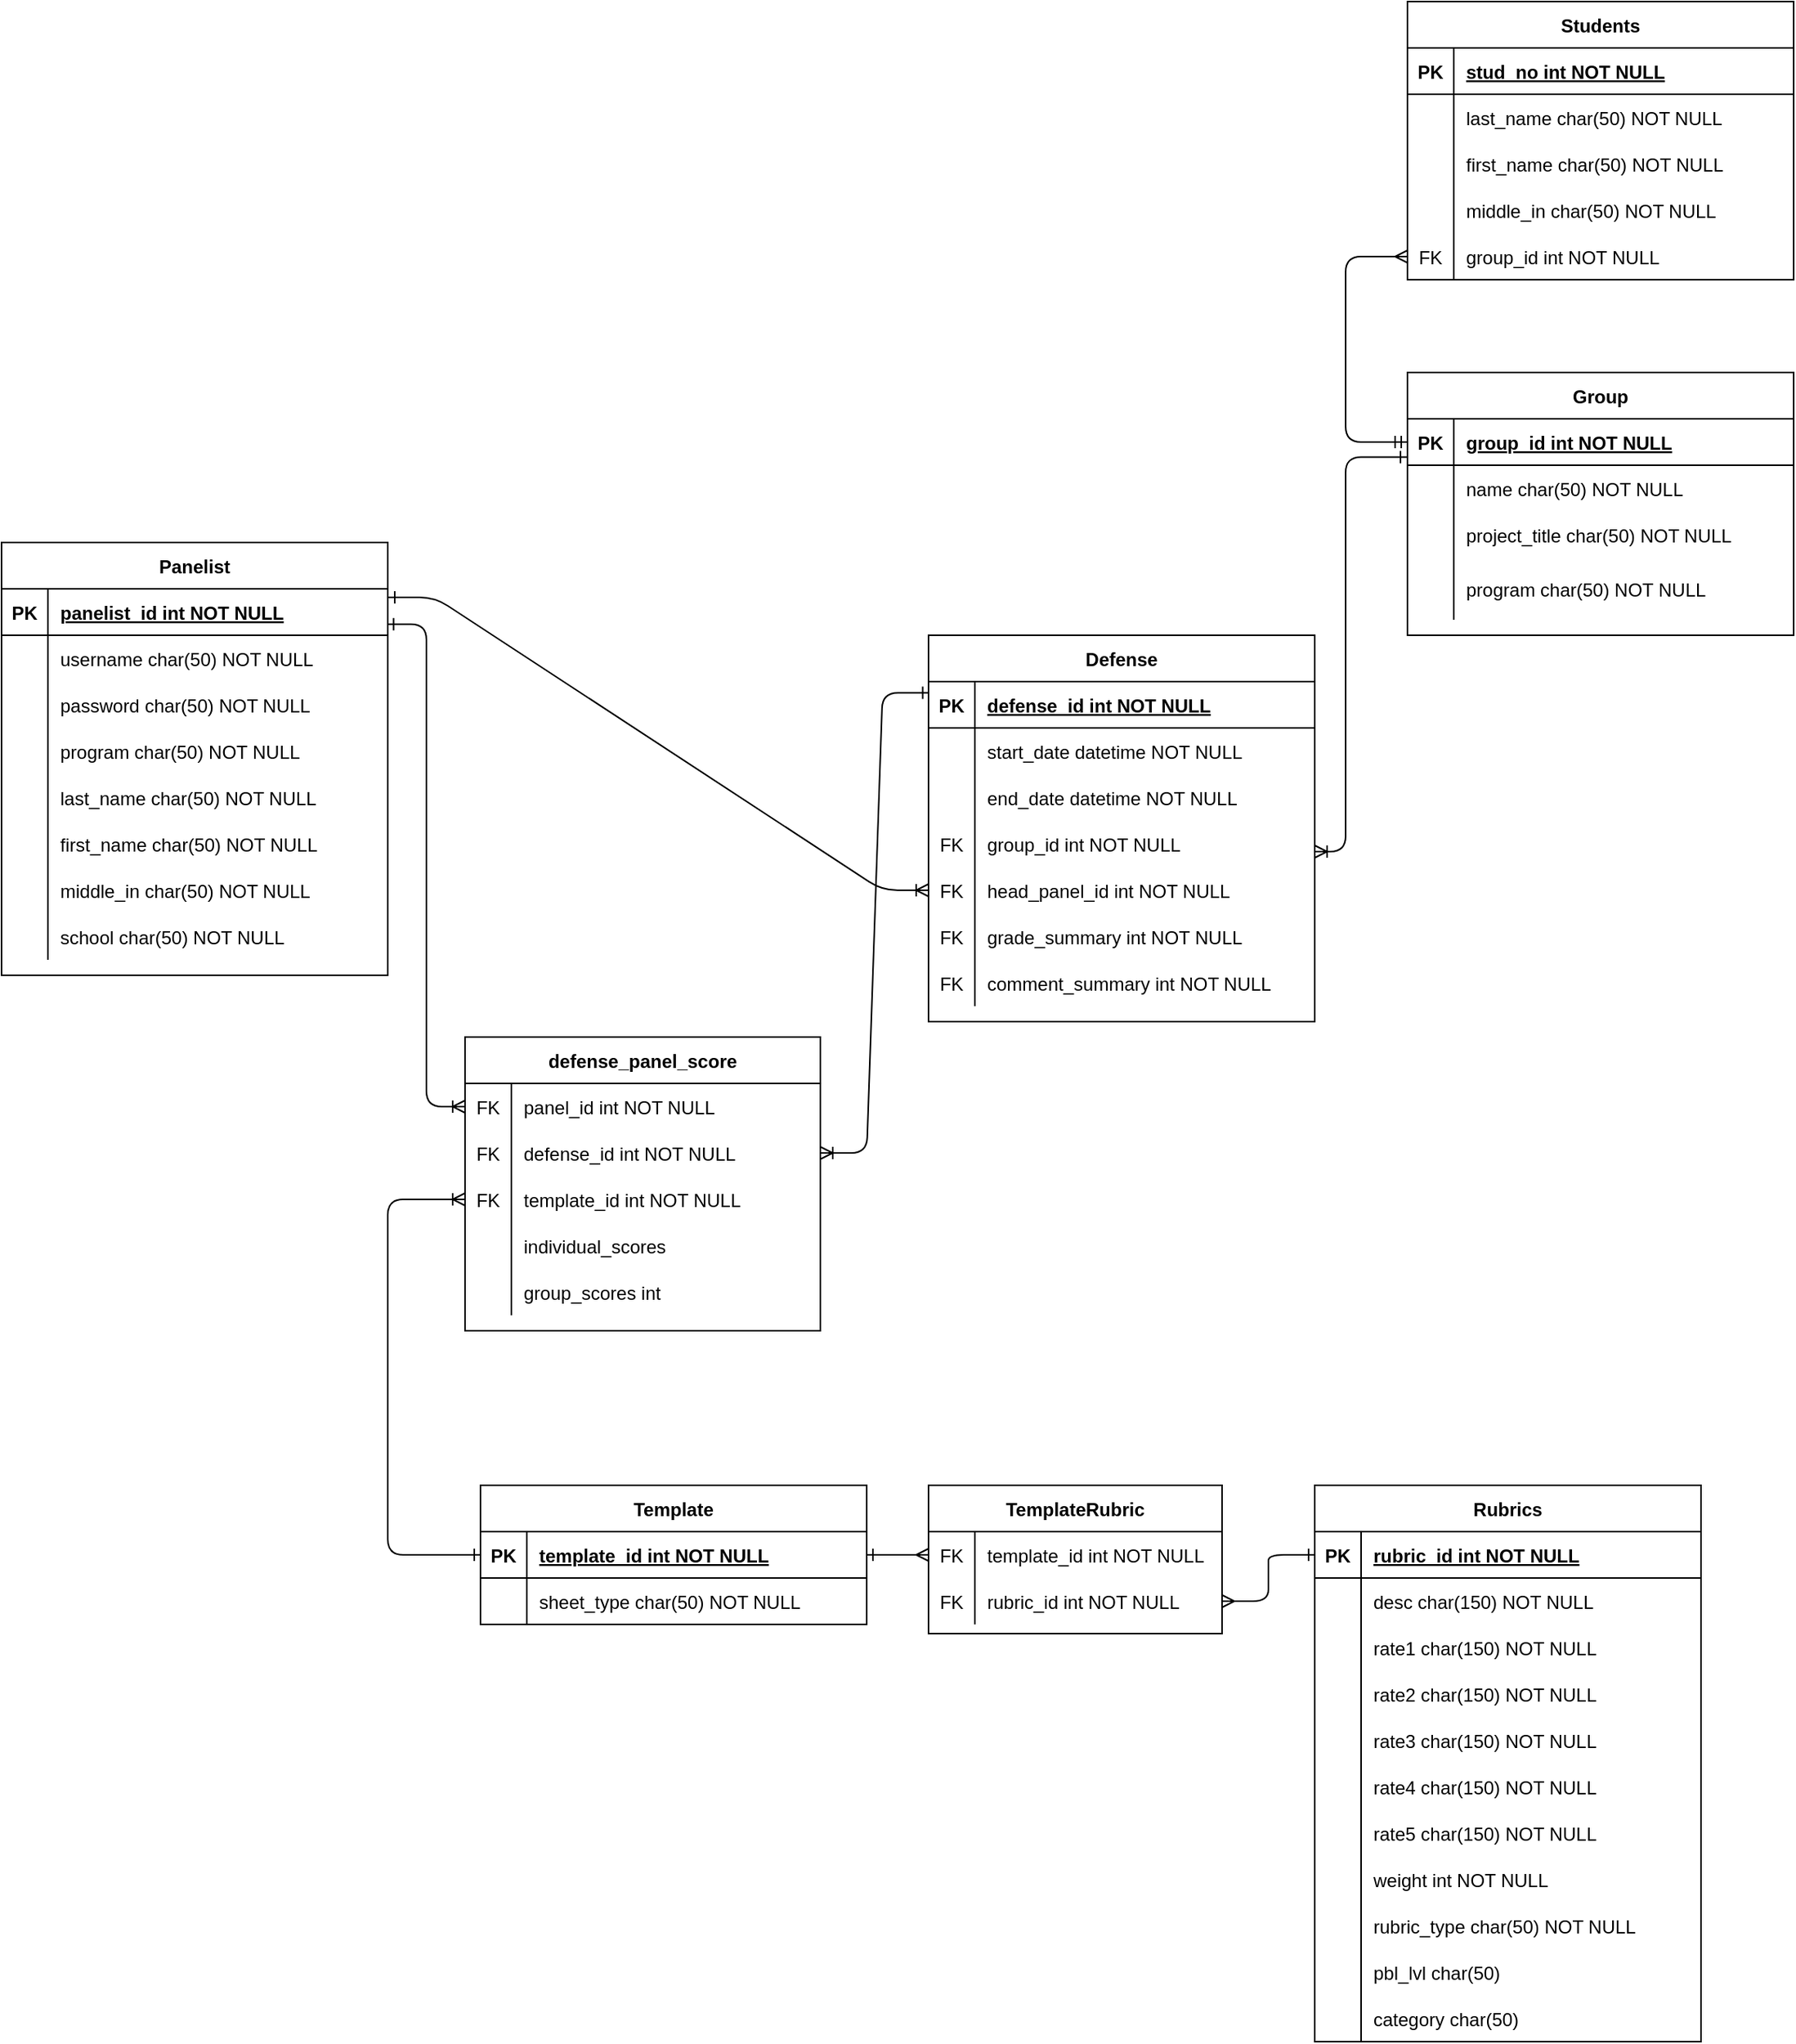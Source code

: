 <mxfile version="14.4.3" type="device"><diagram id="R2lEEEUBdFMjLlhIrx00" name="Page-1"><mxGraphModel dx="1022" dy="1700" grid="1" gridSize="10" guides="1" tooltips="1" connect="1" arrows="1" fold="1" page="1" pageScale="1" pageWidth="850" pageHeight="1100" math="0" shadow="0" extFonts="Permanent Marker^https://fonts.googleapis.com/css?family=Permanent+Marker"><root><mxCell id="0"/><mxCell id="1" parent="0"/><mxCell id="C-vyLk0tnHw3VtMMgP7b-2" value="Students" style="shape=table;startSize=30;container=1;collapsible=1;childLayout=tableLayout;fixedRows=1;rowLines=0;fontStyle=1;align=center;resizeLast=1;" parent="1" vertex="1"><mxGeometry x="950" y="-230" width="250" height="180" as="geometry"/></mxCell><mxCell id="C-vyLk0tnHw3VtMMgP7b-3" value="" style="shape=partialRectangle;collapsible=0;dropTarget=0;pointerEvents=0;fillColor=none;points=[[0,0.5],[1,0.5]];portConstraint=eastwest;top=0;left=0;right=0;bottom=1;" parent="C-vyLk0tnHw3VtMMgP7b-2" vertex="1"><mxGeometry y="30" width="250" height="30" as="geometry"/></mxCell><mxCell id="C-vyLk0tnHw3VtMMgP7b-4" value="PK" style="shape=partialRectangle;overflow=hidden;connectable=0;fillColor=none;top=0;left=0;bottom=0;right=0;fontStyle=1;" parent="C-vyLk0tnHw3VtMMgP7b-3" vertex="1"><mxGeometry width="30" height="30" as="geometry"/></mxCell><mxCell id="C-vyLk0tnHw3VtMMgP7b-5" value="stud_no int NOT NULL " style="shape=partialRectangle;overflow=hidden;connectable=0;fillColor=none;top=0;left=0;bottom=0;right=0;align=left;spacingLeft=6;fontStyle=5;" parent="C-vyLk0tnHw3VtMMgP7b-3" vertex="1"><mxGeometry x="30" width="220" height="30" as="geometry"/></mxCell><mxCell id="l0rVubB-uZuAta1ENO5q-14" value="" style="shape=partialRectangle;collapsible=0;dropTarget=0;pointerEvents=0;fillColor=none;points=[[0,0.5],[1,0.5]];portConstraint=eastwest;top=0;left=0;right=0;bottom=0;" parent="C-vyLk0tnHw3VtMMgP7b-2" vertex="1"><mxGeometry y="60" width="250" height="30" as="geometry"/></mxCell><mxCell id="l0rVubB-uZuAta1ENO5q-15" value="" style="shape=partialRectangle;overflow=hidden;connectable=0;fillColor=none;top=0;left=0;bottom=0;right=0;" parent="l0rVubB-uZuAta1ENO5q-14" vertex="1"><mxGeometry width="30" height="30" as="geometry"/></mxCell><mxCell id="l0rVubB-uZuAta1ENO5q-16" value="last_name char(50) NOT NULL" style="shape=partialRectangle;overflow=hidden;connectable=0;fillColor=none;top=0;left=0;bottom=0;right=0;align=left;spacingLeft=6;" parent="l0rVubB-uZuAta1ENO5q-14" vertex="1"><mxGeometry x="30" width="220" height="30" as="geometry"/></mxCell><mxCell id="l0rVubB-uZuAta1ENO5q-41" value="" style="shape=partialRectangle;collapsible=0;dropTarget=0;pointerEvents=0;fillColor=none;points=[[0,0.5],[1,0.5]];portConstraint=eastwest;top=0;left=0;right=0;bottom=0;" parent="C-vyLk0tnHw3VtMMgP7b-2" vertex="1"><mxGeometry y="90" width="250" height="30" as="geometry"/></mxCell><mxCell id="l0rVubB-uZuAta1ENO5q-42" value="" style="shape=partialRectangle;overflow=hidden;connectable=0;fillColor=none;top=0;left=0;bottom=0;right=0;" parent="l0rVubB-uZuAta1ENO5q-41" vertex="1"><mxGeometry width="30" height="30" as="geometry"/></mxCell><mxCell id="l0rVubB-uZuAta1ENO5q-43" value="first_name char(50) NOT NULL" style="shape=partialRectangle;overflow=hidden;connectable=0;fillColor=none;top=0;left=0;bottom=0;right=0;align=left;spacingLeft=6;" parent="l0rVubB-uZuAta1ENO5q-41" vertex="1"><mxGeometry x="30" width="220" height="30" as="geometry"/></mxCell><mxCell id="l0rVubB-uZuAta1ENO5q-44" value="" style="shape=partialRectangle;collapsible=0;dropTarget=0;pointerEvents=0;fillColor=none;points=[[0,0.5],[1,0.5]];portConstraint=eastwest;top=0;left=0;right=0;bottom=0;" parent="C-vyLk0tnHw3VtMMgP7b-2" vertex="1"><mxGeometry y="120" width="250" height="30" as="geometry"/></mxCell><mxCell id="l0rVubB-uZuAta1ENO5q-45" value="" style="shape=partialRectangle;overflow=hidden;connectable=0;fillColor=none;top=0;left=0;bottom=0;right=0;" parent="l0rVubB-uZuAta1ENO5q-44" vertex="1"><mxGeometry width="30" height="30" as="geometry"/></mxCell><mxCell id="l0rVubB-uZuAta1ENO5q-46" value="middle_in char(50) NOT NULL" style="shape=partialRectangle;overflow=hidden;connectable=0;fillColor=none;top=0;left=0;bottom=0;right=0;align=left;spacingLeft=6;" parent="l0rVubB-uZuAta1ENO5q-44" vertex="1"><mxGeometry x="30" width="220" height="30" as="geometry"/></mxCell><mxCell id="C-vyLk0tnHw3VtMMgP7b-6" value="" style="shape=partialRectangle;collapsible=0;dropTarget=0;pointerEvents=0;fillColor=none;points=[[0,0.5],[1,0.5]];portConstraint=eastwest;top=0;left=0;right=0;bottom=0;" parent="C-vyLk0tnHw3VtMMgP7b-2" vertex="1"><mxGeometry y="150" width="250" height="30" as="geometry"/></mxCell><mxCell id="C-vyLk0tnHw3VtMMgP7b-7" value="FK" style="shape=partialRectangle;overflow=hidden;connectable=0;fillColor=none;top=0;left=0;bottom=0;right=0;" parent="C-vyLk0tnHw3VtMMgP7b-6" vertex="1"><mxGeometry width="30" height="30" as="geometry"/></mxCell><mxCell id="C-vyLk0tnHw3VtMMgP7b-8" value="group_id int NOT NULL" style="shape=partialRectangle;overflow=hidden;connectable=0;fillColor=none;top=0;left=0;bottom=0;right=0;align=left;spacingLeft=6;" parent="C-vyLk0tnHw3VtMMgP7b-6" vertex="1"><mxGeometry x="30" width="220" height="30" as="geometry"/></mxCell><mxCell id="C-vyLk0tnHw3VtMMgP7b-23" value="Group" style="shape=table;startSize=30;container=1;collapsible=1;childLayout=tableLayout;fixedRows=1;rowLines=0;fontStyle=1;align=center;resizeLast=1;" parent="1" vertex="1"><mxGeometry x="950" y="10" width="250" height="170" as="geometry"/></mxCell><mxCell id="C-vyLk0tnHw3VtMMgP7b-24" value="" style="shape=partialRectangle;collapsible=0;dropTarget=0;pointerEvents=0;fillColor=none;points=[[0,0.5],[1,0.5]];portConstraint=eastwest;top=0;left=0;right=0;bottom=1;" parent="C-vyLk0tnHw3VtMMgP7b-23" vertex="1"><mxGeometry y="30" width="250" height="30" as="geometry"/></mxCell><mxCell id="C-vyLk0tnHw3VtMMgP7b-25" value="PK" style="shape=partialRectangle;overflow=hidden;connectable=0;fillColor=none;top=0;left=0;bottom=0;right=0;fontStyle=1;" parent="C-vyLk0tnHw3VtMMgP7b-24" vertex="1"><mxGeometry width="30" height="30" as="geometry"/></mxCell><mxCell id="C-vyLk0tnHw3VtMMgP7b-26" value="group_id int NOT NULL " style="shape=partialRectangle;overflow=hidden;connectable=0;fillColor=none;top=0;left=0;bottom=0;right=0;align=left;spacingLeft=6;fontStyle=5;" parent="C-vyLk0tnHw3VtMMgP7b-24" vertex="1"><mxGeometry x="30" width="220" height="30" as="geometry"/></mxCell><mxCell id="C-vyLk0tnHw3VtMMgP7b-27" value="" style="shape=partialRectangle;collapsible=0;dropTarget=0;pointerEvents=0;fillColor=none;points=[[0,0.5],[1,0.5]];portConstraint=eastwest;top=0;left=0;right=0;bottom=0;" parent="C-vyLk0tnHw3VtMMgP7b-23" vertex="1"><mxGeometry y="60" width="250" height="30" as="geometry"/></mxCell><mxCell id="C-vyLk0tnHw3VtMMgP7b-28" value="" style="shape=partialRectangle;overflow=hidden;connectable=0;fillColor=none;top=0;left=0;bottom=0;right=0;" parent="C-vyLk0tnHw3VtMMgP7b-27" vertex="1"><mxGeometry width="30" height="30" as="geometry"/></mxCell><mxCell id="C-vyLk0tnHw3VtMMgP7b-29" value="name char(50) NOT NULL" style="shape=partialRectangle;overflow=hidden;connectable=0;fillColor=none;top=0;left=0;bottom=0;right=0;align=left;spacingLeft=6;" parent="C-vyLk0tnHw3VtMMgP7b-27" vertex="1"><mxGeometry x="30" width="220" height="30" as="geometry"/></mxCell><mxCell id="l0rVubB-uZuAta1ENO5q-8" value="" style="shape=partialRectangle;collapsible=0;dropTarget=0;pointerEvents=0;fillColor=none;points=[[0,0.5],[1,0.5]];portConstraint=eastwest;top=0;left=0;right=0;bottom=0;" parent="C-vyLk0tnHw3VtMMgP7b-23" vertex="1"><mxGeometry y="90" width="250" height="30" as="geometry"/></mxCell><mxCell id="l0rVubB-uZuAta1ENO5q-9" value="" style="shape=partialRectangle;overflow=hidden;connectable=0;fillColor=none;top=0;left=0;bottom=0;right=0;" parent="l0rVubB-uZuAta1ENO5q-8" vertex="1"><mxGeometry width="30" height="30" as="geometry"/></mxCell><mxCell id="l0rVubB-uZuAta1ENO5q-10" value="project_title char(50) NOT NULL" style="shape=partialRectangle;overflow=hidden;connectable=0;fillColor=none;top=0;left=0;bottom=0;right=0;align=left;spacingLeft=6;" parent="l0rVubB-uZuAta1ENO5q-8" vertex="1"><mxGeometry x="30" width="220" height="30" as="geometry"/></mxCell><mxCell id="l0rVubB-uZuAta1ENO5q-11" value="" style="shape=partialRectangle;collapsible=0;dropTarget=0;pointerEvents=0;fillColor=none;points=[[0,0.5],[1,0.5]];portConstraint=eastwest;top=0;left=0;right=0;bottom=0;" parent="C-vyLk0tnHw3VtMMgP7b-23" vertex="1"><mxGeometry y="120" width="250" height="40" as="geometry"/></mxCell><mxCell id="l0rVubB-uZuAta1ENO5q-12" value="" style="shape=partialRectangle;overflow=hidden;connectable=0;fillColor=none;top=0;left=0;bottom=0;right=0;" parent="l0rVubB-uZuAta1ENO5q-11" vertex="1"><mxGeometry width="30" height="40" as="geometry"/></mxCell><mxCell id="l0rVubB-uZuAta1ENO5q-13" value="program char(50) NOT NULL" style="shape=partialRectangle;overflow=hidden;connectable=0;fillColor=none;top=0;left=0;bottom=0;right=0;align=left;spacingLeft=6;" parent="l0rVubB-uZuAta1ENO5q-11" vertex="1"><mxGeometry x="30" width="220" height="40" as="geometry"/></mxCell><mxCell id="l0rVubB-uZuAta1ENO5q-25" value="Panelist" style="shape=table;startSize=30;container=1;collapsible=1;childLayout=tableLayout;fixedRows=1;rowLines=0;fontStyle=1;align=center;resizeLast=1;" parent="1" vertex="1"><mxGeometry x="40" y="120" width="250" height="280" as="geometry"/></mxCell><mxCell id="l0rVubB-uZuAta1ENO5q-26" value="" style="shape=partialRectangle;collapsible=0;dropTarget=0;pointerEvents=0;fillColor=none;points=[[0,0.5],[1,0.5]];portConstraint=eastwest;top=0;left=0;right=0;bottom=1;" parent="l0rVubB-uZuAta1ENO5q-25" vertex="1"><mxGeometry y="30" width="250" height="30" as="geometry"/></mxCell><mxCell id="l0rVubB-uZuAta1ENO5q-27" value="PK" style="shape=partialRectangle;overflow=hidden;connectable=0;fillColor=none;top=0;left=0;bottom=0;right=0;fontStyle=1;" parent="l0rVubB-uZuAta1ENO5q-26" vertex="1"><mxGeometry width="30" height="30" as="geometry"/></mxCell><mxCell id="l0rVubB-uZuAta1ENO5q-28" value="panelist_id int NOT NULL " style="shape=partialRectangle;overflow=hidden;connectable=0;fillColor=none;top=0;left=0;bottom=0;right=0;align=left;spacingLeft=6;fontStyle=5;" parent="l0rVubB-uZuAta1ENO5q-26" vertex="1"><mxGeometry x="30" width="220" height="30" as="geometry"/></mxCell><mxCell id="l0rVubB-uZuAta1ENO5q-29" value="" style="shape=partialRectangle;collapsible=0;dropTarget=0;pointerEvents=0;fillColor=none;points=[[0,0.5],[1,0.5]];portConstraint=eastwest;top=0;left=0;right=0;bottom=0;" parent="l0rVubB-uZuAta1ENO5q-25" vertex="1"><mxGeometry y="60" width="250" height="30" as="geometry"/></mxCell><mxCell id="l0rVubB-uZuAta1ENO5q-30" value="" style="shape=partialRectangle;overflow=hidden;connectable=0;fillColor=none;top=0;left=0;bottom=0;right=0;" parent="l0rVubB-uZuAta1ENO5q-29" vertex="1"><mxGeometry width="30" height="30" as="geometry"/></mxCell><mxCell id="l0rVubB-uZuAta1ENO5q-31" value="username char(50) NOT NULL" style="shape=partialRectangle;overflow=hidden;connectable=0;fillColor=none;top=0;left=0;bottom=0;right=0;align=left;spacingLeft=6;" parent="l0rVubB-uZuAta1ENO5q-29" vertex="1"><mxGeometry x="30" width="220" height="30" as="geometry"/></mxCell><mxCell id="l0rVubB-uZuAta1ENO5q-32" value="" style="shape=partialRectangle;collapsible=0;dropTarget=0;pointerEvents=0;fillColor=none;points=[[0,0.5],[1,0.5]];portConstraint=eastwest;top=0;left=0;right=0;bottom=0;" parent="l0rVubB-uZuAta1ENO5q-25" vertex="1"><mxGeometry y="90" width="250" height="30" as="geometry"/></mxCell><mxCell id="l0rVubB-uZuAta1ENO5q-33" value="" style="shape=partialRectangle;overflow=hidden;connectable=0;fillColor=none;top=0;left=0;bottom=0;right=0;" parent="l0rVubB-uZuAta1ENO5q-32" vertex="1"><mxGeometry width="30" height="30" as="geometry"/></mxCell><mxCell id="l0rVubB-uZuAta1ENO5q-34" value="password char(50) NOT NULL" style="shape=partialRectangle;overflow=hidden;connectable=0;fillColor=none;top=0;left=0;bottom=0;right=0;align=left;spacingLeft=6;" parent="l0rVubB-uZuAta1ENO5q-32" vertex="1"><mxGeometry x="30" width="220" height="30" as="geometry"/></mxCell><mxCell id="l0rVubB-uZuAta1ENO5q-35" value="" style="shape=partialRectangle;collapsible=0;dropTarget=0;pointerEvents=0;fillColor=none;points=[[0,0.5],[1,0.5]];portConstraint=eastwest;top=0;left=0;right=0;bottom=0;" parent="l0rVubB-uZuAta1ENO5q-25" vertex="1"><mxGeometry y="120" width="250" height="30" as="geometry"/></mxCell><mxCell id="l0rVubB-uZuAta1ENO5q-36" value="" style="shape=partialRectangle;overflow=hidden;connectable=0;fillColor=none;top=0;left=0;bottom=0;right=0;" parent="l0rVubB-uZuAta1ENO5q-35" vertex="1"><mxGeometry width="30" height="30" as="geometry"/></mxCell><mxCell id="l0rVubB-uZuAta1ENO5q-37" value="program char(50) NOT NULL" style="shape=partialRectangle;overflow=hidden;connectable=0;fillColor=none;top=0;left=0;bottom=0;right=0;align=left;spacingLeft=6;" parent="l0rVubB-uZuAta1ENO5q-35" vertex="1"><mxGeometry x="30" width="220" height="30" as="geometry"/></mxCell><mxCell id="l0rVubB-uZuAta1ENO5q-38" value="" style="shape=partialRectangle;collapsible=0;dropTarget=0;pointerEvents=0;fillColor=none;points=[[0,0.5],[1,0.5]];portConstraint=eastwest;top=0;left=0;right=0;bottom=0;" parent="l0rVubB-uZuAta1ENO5q-25" vertex="1"><mxGeometry y="150" width="250" height="30" as="geometry"/></mxCell><mxCell id="l0rVubB-uZuAta1ENO5q-39" value="" style="shape=partialRectangle;overflow=hidden;connectable=0;fillColor=none;top=0;left=0;bottom=0;right=0;" parent="l0rVubB-uZuAta1ENO5q-38" vertex="1"><mxGeometry width="30" height="30" as="geometry"/></mxCell><mxCell id="l0rVubB-uZuAta1ENO5q-40" value="last_name char(50) NOT NULL" style="shape=partialRectangle;overflow=hidden;connectable=0;fillColor=none;top=0;left=0;bottom=0;right=0;align=left;spacingLeft=6;" parent="l0rVubB-uZuAta1ENO5q-38" vertex="1"><mxGeometry x="30" width="220" height="30" as="geometry"/></mxCell><mxCell id="l0rVubB-uZuAta1ENO5q-17" value="" style="shape=partialRectangle;collapsible=0;dropTarget=0;pointerEvents=0;fillColor=none;points=[[0,0.5],[1,0.5]];portConstraint=eastwest;top=0;left=0;right=0;bottom=0;" parent="l0rVubB-uZuAta1ENO5q-25" vertex="1"><mxGeometry y="180" width="250" height="30" as="geometry"/></mxCell><mxCell id="l0rVubB-uZuAta1ENO5q-18" value="" style="shape=partialRectangle;overflow=hidden;connectable=0;fillColor=none;top=0;left=0;bottom=0;right=0;" parent="l0rVubB-uZuAta1ENO5q-17" vertex="1"><mxGeometry width="30" height="30" as="geometry"/></mxCell><mxCell id="l0rVubB-uZuAta1ENO5q-19" value="first_name char(50) NOT NULL" style="shape=partialRectangle;overflow=hidden;connectable=0;fillColor=none;top=0;left=0;bottom=0;right=0;align=left;spacingLeft=6;" parent="l0rVubB-uZuAta1ENO5q-17" vertex="1"><mxGeometry x="30" width="220" height="30" as="geometry"/></mxCell><mxCell id="l0rVubB-uZuAta1ENO5q-20" value="" style="shape=partialRectangle;collapsible=0;dropTarget=0;pointerEvents=0;fillColor=none;points=[[0,0.5],[1,0.5]];portConstraint=eastwest;top=0;left=0;right=0;bottom=0;" parent="l0rVubB-uZuAta1ENO5q-25" vertex="1"><mxGeometry y="210" width="250" height="30" as="geometry"/></mxCell><mxCell id="l0rVubB-uZuAta1ENO5q-21" value="" style="shape=partialRectangle;overflow=hidden;connectable=0;fillColor=none;top=0;left=0;bottom=0;right=0;" parent="l0rVubB-uZuAta1ENO5q-20" vertex="1"><mxGeometry width="30" height="30" as="geometry"/></mxCell><mxCell id="l0rVubB-uZuAta1ENO5q-22" value="middle_in char(50) NOT NULL" style="shape=partialRectangle;overflow=hidden;connectable=0;fillColor=none;top=0;left=0;bottom=0;right=0;align=left;spacingLeft=6;" parent="l0rVubB-uZuAta1ENO5q-20" vertex="1"><mxGeometry x="30" width="220" height="30" as="geometry"/></mxCell><mxCell id="l0rVubB-uZuAta1ENO5q-69" value="" style="shape=partialRectangle;collapsible=0;dropTarget=0;pointerEvents=0;fillColor=none;points=[[0,0.5],[1,0.5]];portConstraint=eastwest;top=0;left=0;right=0;bottom=0;" parent="l0rVubB-uZuAta1ENO5q-25" vertex="1"><mxGeometry y="240" width="250" height="30" as="geometry"/></mxCell><mxCell id="l0rVubB-uZuAta1ENO5q-70" value="" style="shape=partialRectangle;overflow=hidden;connectable=0;fillColor=none;top=0;left=0;bottom=0;right=0;" parent="l0rVubB-uZuAta1ENO5q-69" vertex="1"><mxGeometry width="30" height="30" as="geometry"/></mxCell><mxCell id="l0rVubB-uZuAta1ENO5q-71" value="school char(50) NOT NULL" style="shape=partialRectangle;overflow=hidden;connectable=0;fillColor=none;top=0;left=0;bottom=0;right=0;align=left;spacingLeft=6;" parent="l0rVubB-uZuAta1ENO5q-69" vertex="1"><mxGeometry x="30" width="220" height="30" as="geometry"/></mxCell><mxCell id="l0rVubB-uZuAta1ENO5q-72" value="Defense" style="shape=table;startSize=30;container=1;collapsible=1;childLayout=tableLayout;fixedRows=1;rowLines=0;fontStyle=1;align=center;resizeLast=1;" parent="1" vertex="1"><mxGeometry x="640" y="180" width="250" height="250" as="geometry"/></mxCell><mxCell id="l0rVubB-uZuAta1ENO5q-73" value="" style="shape=partialRectangle;collapsible=0;dropTarget=0;pointerEvents=0;fillColor=none;points=[[0,0.5],[1,0.5]];portConstraint=eastwest;top=0;left=0;right=0;bottom=1;" parent="l0rVubB-uZuAta1ENO5q-72" vertex="1"><mxGeometry y="30" width="250" height="30" as="geometry"/></mxCell><mxCell id="l0rVubB-uZuAta1ENO5q-74" value="PK" style="shape=partialRectangle;overflow=hidden;connectable=0;fillColor=none;top=0;left=0;bottom=0;right=0;fontStyle=1;" parent="l0rVubB-uZuAta1ENO5q-73" vertex="1"><mxGeometry width="30" height="30" as="geometry"/></mxCell><mxCell id="l0rVubB-uZuAta1ENO5q-75" value="defense_id int NOT NULL " style="shape=partialRectangle;overflow=hidden;connectable=0;fillColor=none;top=0;left=0;bottom=0;right=0;align=left;spacingLeft=6;fontStyle=5;" parent="l0rVubB-uZuAta1ENO5q-73" vertex="1"><mxGeometry x="30" width="220" height="30" as="geometry"/></mxCell><mxCell id="l0rVubB-uZuAta1ENO5q-76" value="" style="shape=partialRectangle;collapsible=0;dropTarget=0;pointerEvents=0;fillColor=none;points=[[0,0.5],[1,0.5]];portConstraint=eastwest;top=0;left=0;right=0;bottom=0;" parent="l0rVubB-uZuAta1ENO5q-72" vertex="1"><mxGeometry y="60" width="250" height="30" as="geometry"/></mxCell><mxCell id="l0rVubB-uZuAta1ENO5q-77" value="" style="shape=partialRectangle;overflow=hidden;connectable=0;fillColor=none;top=0;left=0;bottom=0;right=0;" parent="l0rVubB-uZuAta1ENO5q-76" vertex="1"><mxGeometry width="30" height="30" as="geometry"/></mxCell><mxCell id="l0rVubB-uZuAta1ENO5q-78" value="start_date datetime NOT NULL" style="shape=partialRectangle;overflow=hidden;connectable=0;fillColor=none;top=0;left=0;bottom=0;right=0;align=left;spacingLeft=6;" parent="l0rVubB-uZuAta1ENO5q-76" vertex="1"><mxGeometry x="30" width="220" height="30" as="geometry"/></mxCell><mxCell id="l0rVubB-uZuAta1ENO5q-93" value="" style="shape=partialRectangle;collapsible=0;dropTarget=0;pointerEvents=0;fillColor=none;points=[[0,0.5],[1,0.5]];portConstraint=eastwest;top=0;left=0;right=0;bottom=0;" parent="l0rVubB-uZuAta1ENO5q-72" vertex="1"><mxGeometry y="90" width="250" height="30" as="geometry"/></mxCell><mxCell id="l0rVubB-uZuAta1ENO5q-94" value="" style="shape=partialRectangle;overflow=hidden;connectable=0;fillColor=none;top=0;left=0;bottom=0;right=0;" parent="l0rVubB-uZuAta1ENO5q-93" vertex="1"><mxGeometry width="30" height="30" as="geometry"/></mxCell><mxCell id="l0rVubB-uZuAta1ENO5q-95" value="end_date datetime NOT NULL" style="shape=partialRectangle;overflow=hidden;connectable=0;fillColor=none;top=0;left=0;bottom=0;right=0;align=left;spacingLeft=6;" parent="l0rVubB-uZuAta1ENO5q-93" vertex="1"><mxGeometry x="30" width="220" height="30" as="geometry"/></mxCell><mxCell id="l0rVubB-uZuAta1ENO5q-85" value="" style="shape=partialRectangle;collapsible=0;dropTarget=0;pointerEvents=0;fillColor=none;points=[[0,0.5],[1,0.5]];portConstraint=eastwest;top=0;left=0;right=0;bottom=0;" parent="l0rVubB-uZuAta1ENO5q-72" vertex="1"><mxGeometry y="120" width="250" height="30" as="geometry"/></mxCell><mxCell id="l0rVubB-uZuAta1ENO5q-86" value="FK" style="shape=partialRectangle;overflow=hidden;connectable=0;fillColor=none;top=0;left=0;bottom=0;right=0;" parent="l0rVubB-uZuAta1ENO5q-85" vertex="1"><mxGeometry width="30" height="30" as="geometry"/></mxCell><mxCell id="l0rVubB-uZuAta1ENO5q-87" value="group_id int NOT NULL" style="shape=partialRectangle;overflow=hidden;connectable=0;fillColor=none;top=0;left=0;bottom=0;right=0;align=left;spacingLeft=6;" parent="l0rVubB-uZuAta1ENO5q-85" vertex="1"><mxGeometry x="30" width="220" height="30" as="geometry"/></mxCell><mxCell id="l0rVubB-uZuAta1ENO5q-89" value="" style="shape=partialRectangle;collapsible=0;dropTarget=0;pointerEvents=0;fillColor=none;points=[[0,0.5],[1,0.5]];portConstraint=eastwest;top=0;left=0;right=0;bottom=0;" parent="l0rVubB-uZuAta1ENO5q-72" vertex="1"><mxGeometry y="150" width="250" height="30" as="geometry"/></mxCell><mxCell id="l0rVubB-uZuAta1ENO5q-90" value="FK" style="shape=partialRectangle;overflow=hidden;connectable=0;fillColor=none;top=0;left=0;bottom=0;right=0;" parent="l0rVubB-uZuAta1ENO5q-89" vertex="1"><mxGeometry width="30" height="30" as="geometry"/></mxCell><mxCell id="l0rVubB-uZuAta1ENO5q-91" value="head_panel_id int NOT NULL" style="shape=partialRectangle;overflow=hidden;connectable=0;fillColor=none;top=0;left=0;bottom=0;right=0;align=left;spacingLeft=6;" parent="l0rVubB-uZuAta1ENO5q-89" vertex="1"><mxGeometry x="30" width="220" height="30" as="geometry"/></mxCell><mxCell id="l0rVubB-uZuAta1ENO5q-151" value="" style="shape=partialRectangle;collapsible=0;dropTarget=0;pointerEvents=0;fillColor=none;points=[[0,0.5],[1,0.5]];portConstraint=eastwest;top=0;left=0;right=0;bottom=0;" parent="l0rVubB-uZuAta1ENO5q-72" vertex="1"><mxGeometry y="180" width="250" height="30" as="geometry"/></mxCell><mxCell id="l0rVubB-uZuAta1ENO5q-152" value="FK" style="shape=partialRectangle;overflow=hidden;connectable=0;fillColor=none;top=0;left=0;bottom=0;right=0;" parent="l0rVubB-uZuAta1ENO5q-151" vertex="1"><mxGeometry width="30" height="30" as="geometry"/></mxCell><mxCell id="l0rVubB-uZuAta1ENO5q-153" value="grade_summary int NOT NULL" style="shape=partialRectangle;overflow=hidden;connectable=0;fillColor=none;top=0;left=0;bottom=0;right=0;align=left;spacingLeft=6;" parent="l0rVubB-uZuAta1ENO5q-151" vertex="1"><mxGeometry x="30" width="220" height="30" as="geometry"/></mxCell><mxCell id="bRS7tM_ta2nIWPEg4OUY-17" value="" style="shape=partialRectangle;collapsible=0;dropTarget=0;pointerEvents=0;fillColor=none;points=[[0,0.5],[1,0.5]];portConstraint=eastwest;top=0;left=0;right=0;bottom=0;" vertex="1" parent="l0rVubB-uZuAta1ENO5q-72"><mxGeometry y="210" width="250" height="30" as="geometry"/></mxCell><mxCell id="bRS7tM_ta2nIWPEg4OUY-18" value="FK" style="shape=partialRectangle;overflow=hidden;connectable=0;fillColor=none;top=0;left=0;bottom=0;right=0;" vertex="1" parent="bRS7tM_ta2nIWPEg4OUY-17"><mxGeometry width="30" height="30" as="geometry"/></mxCell><mxCell id="bRS7tM_ta2nIWPEg4OUY-19" value="comment_summary int NOT NULL" style="shape=partialRectangle;overflow=hidden;connectable=0;fillColor=none;top=0;left=0;bottom=0;right=0;align=left;spacingLeft=6;" vertex="1" parent="bRS7tM_ta2nIWPEg4OUY-17"><mxGeometry x="30" width="220" height="30" as="geometry"/></mxCell><mxCell id="l0rVubB-uZuAta1ENO5q-96" value="defense_panel_score" style="shape=table;startSize=30;container=1;collapsible=1;childLayout=tableLayout;fixedRows=1;rowLines=0;fontStyle=1;align=center;resizeLast=1;" parent="1" vertex="1"><mxGeometry x="340" y="440" width="230" height="190" as="geometry"/></mxCell><mxCell id="l0rVubB-uZuAta1ENO5q-106" value="" style="shape=partialRectangle;collapsible=0;dropTarget=0;pointerEvents=0;fillColor=none;points=[[0,0.5],[1,0.5]];portConstraint=eastwest;top=0;left=0;right=0;bottom=0;" parent="l0rVubB-uZuAta1ENO5q-96" vertex="1"><mxGeometry y="30" width="230" height="30" as="geometry"/></mxCell><mxCell id="l0rVubB-uZuAta1ENO5q-107" value="FK" style="shape=partialRectangle;overflow=hidden;connectable=0;fillColor=none;top=0;left=0;bottom=0;right=0;" parent="l0rVubB-uZuAta1ENO5q-106" vertex="1"><mxGeometry width="30" height="30" as="geometry"/></mxCell><mxCell id="l0rVubB-uZuAta1ENO5q-108" value="panel_id int NOT NULL" style="shape=partialRectangle;overflow=hidden;connectable=0;fillColor=none;top=0;left=0;bottom=0;right=0;align=left;spacingLeft=6;" parent="l0rVubB-uZuAta1ENO5q-106" vertex="1"><mxGeometry x="30" width="200" height="30" as="geometry"/></mxCell><mxCell id="l0rVubB-uZuAta1ENO5q-109" value="" style="shape=partialRectangle;collapsible=0;dropTarget=0;pointerEvents=0;fillColor=none;points=[[0,0.5],[1,0.5]];portConstraint=eastwest;top=0;left=0;right=0;bottom=0;" parent="l0rVubB-uZuAta1ENO5q-96" vertex="1"><mxGeometry y="60" width="230" height="30" as="geometry"/></mxCell><mxCell id="l0rVubB-uZuAta1ENO5q-110" value="FK" style="shape=partialRectangle;overflow=hidden;connectable=0;fillColor=none;top=0;left=0;bottom=0;right=0;" parent="l0rVubB-uZuAta1ENO5q-109" vertex="1"><mxGeometry width="30" height="30" as="geometry"/></mxCell><mxCell id="l0rVubB-uZuAta1ENO5q-111" value="defense_id int NOT NULL" style="shape=partialRectangle;overflow=hidden;connectable=0;fillColor=none;top=0;left=0;bottom=0;right=0;align=left;spacingLeft=6;" parent="l0rVubB-uZuAta1ENO5q-109" vertex="1"><mxGeometry x="30" width="200" height="30" as="geometry"/></mxCell><mxCell id="bRS7tM_ta2nIWPEg4OUY-153" value="" style="shape=partialRectangle;collapsible=0;dropTarget=0;pointerEvents=0;fillColor=none;points=[[0,0.5],[1,0.5]];portConstraint=eastwest;top=0;left=0;right=0;bottom=0;" vertex="1" parent="l0rVubB-uZuAta1ENO5q-96"><mxGeometry y="90" width="230" height="30" as="geometry"/></mxCell><mxCell id="bRS7tM_ta2nIWPEg4OUY-154" value="FK" style="shape=partialRectangle;overflow=hidden;connectable=0;fillColor=none;top=0;left=0;bottom=0;right=0;" vertex="1" parent="bRS7tM_ta2nIWPEg4OUY-153"><mxGeometry width="30" height="30" as="geometry"/></mxCell><mxCell id="bRS7tM_ta2nIWPEg4OUY-155" value="template_id int NOT NULL" style="shape=partialRectangle;overflow=hidden;connectable=0;fillColor=none;top=0;left=0;bottom=0;right=0;align=left;spacingLeft=6;" vertex="1" parent="bRS7tM_ta2nIWPEg4OUY-153"><mxGeometry x="30" width="200" height="30" as="geometry"/></mxCell><mxCell id="bRS7tM_ta2nIWPEg4OUY-157" value="" style="shape=partialRectangle;collapsible=0;dropTarget=0;pointerEvents=0;fillColor=none;points=[[0,0.5],[1,0.5]];portConstraint=eastwest;top=0;left=0;right=0;bottom=0;" vertex="1" parent="l0rVubB-uZuAta1ENO5q-96"><mxGeometry y="120" width="230" height="30" as="geometry"/></mxCell><mxCell id="bRS7tM_ta2nIWPEg4OUY-158" value="" style="shape=partialRectangle;overflow=hidden;connectable=0;fillColor=none;top=0;left=0;bottom=0;right=0;" vertex="1" parent="bRS7tM_ta2nIWPEg4OUY-157"><mxGeometry width="30" height="30" as="geometry"/></mxCell><mxCell id="bRS7tM_ta2nIWPEg4OUY-159" value="individual_scores" style="shape=partialRectangle;overflow=hidden;connectable=0;fillColor=none;top=0;left=0;bottom=0;right=0;align=left;spacingLeft=6;" vertex="1" parent="bRS7tM_ta2nIWPEg4OUY-157"><mxGeometry x="30" width="200" height="30" as="geometry"/></mxCell><mxCell id="bRS7tM_ta2nIWPEg4OUY-160" value="" style="shape=partialRectangle;collapsible=0;dropTarget=0;pointerEvents=0;fillColor=none;points=[[0,0.5],[1,0.5]];portConstraint=eastwest;top=0;left=0;right=0;bottom=0;" vertex="1" parent="l0rVubB-uZuAta1ENO5q-96"><mxGeometry y="150" width="230" height="30" as="geometry"/></mxCell><mxCell id="bRS7tM_ta2nIWPEg4OUY-161" value="" style="shape=partialRectangle;overflow=hidden;connectable=0;fillColor=none;top=0;left=0;bottom=0;right=0;" vertex="1" parent="bRS7tM_ta2nIWPEg4OUY-160"><mxGeometry width="30" height="30" as="geometry"/></mxCell><mxCell id="bRS7tM_ta2nIWPEg4OUY-162" value="group_scores int" style="shape=partialRectangle;overflow=hidden;connectable=0;fillColor=none;top=0;left=0;bottom=0;right=0;align=left;spacingLeft=6;" vertex="1" parent="bRS7tM_ta2nIWPEg4OUY-160"><mxGeometry x="30" width="200" height="30" as="geometry"/></mxCell><mxCell id="l0rVubB-uZuAta1ENO5q-88" value="" style="edgeStyle=orthogonalEdgeStyle;fontSize=12;html=1;endArrow=ERone;endFill=0;startArrow=ERoneToMany;startFill=0;entryX=-0.002;entryY=0.824;entryDx=0;entryDy=0;entryPerimeter=0;" parent="1" source="l0rVubB-uZuAta1ENO5q-85" target="C-vyLk0tnHw3VtMMgP7b-24" edge="1"><mxGeometry width="100" height="100" relative="1" as="geometry"><mxPoint x="340" y="235" as="sourcePoint"/><mxPoint x="470" y="115" as="targetPoint"/><Array as="points"><mxPoint x="910" y="320"/><mxPoint x="910" y="65"/></Array></mxGeometry></mxCell><mxCell id="l0rVubB-uZuAta1ENO5q-92" value="" style="edgeStyle=entityRelationEdgeStyle;fontSize=12;html=1;endArrow=ERone;endFill=0;startArrow=ERoneToMany;startFill=0;entryX=1.002;entryY=0.184;entryDx=0;entryDy=0;entryPerimeter=0;" parent="1" source="l0rVubB-uZuAta1ENO5q-89" target="l0rVubB-uZuAta1ENO5q-26" edge="1"><mxGeometry width="100" height="100" relative="1" as="geometry"><mxPoint x="330" y="355" as="sourcePoint"/><mxPoint x="461.5" y="112.72" as="targetPoint"/></mxGeometry></mxCell><mxCell id="l0rVubB-uZuAta1ENO5q-113" value="" style="edgeStyle=orthogonalEdgeStyle;fontSize=12;html=1;endArrow=ERone;endFill=0;startArrow=ERoneToMany;startFill=0;entryX=0.999;entryY=0.762;entryDx=0;entryDy=0;entryPerimeter=0;" parent="1" source="l0rVubB-uZuAta1ENO5q-106" target="l0rVubB-uZuAta1ENO5q-26" edge="1"><mxGeometry width="100" height="100" relative="1" as="geometry"><mxPoint x="247.257" y="130" as="sourcePoint"/><mxPoint x="310.25" y="271.18" as="targetPoint"/></mxGeometry></mxCell><mxCell id="l0rVubB-uZuAta1ENO5q-114" value="" style="edgeStyle=entityRelationEdgeStyle;fontSize=12;html=1;endArrow=ERone;endFill=0;startArrow=ERoneToMany;startFill=0;entryX=0.001;entryY=0.241;entryDx=0;entryDy=0;entryPerimeter=0;" parent="1" source="l0rVubB-uZuAta1ENO5q-109" target="l0rVubB-uZuAta1ENO5q-73" edge="1"><mxGeometry width="100" height="100" relative="1" as="geometry"><mxPoint x="370" y="135" as="sourcePoint"/><mxPoint x="309.75" y="257.65" as="targetPoint"/></mxGeometry></mxCell><mxCell id="l0rVubB-uZuAta1ENO5q-24" value="" style="edgeStyle=orthogonalEdgeStyle;fontSize=12;html=1;endArrow=ERmandOne;endFill=0;startArrow=ERmany;startFill=0;exitX=0;exitY=0.5;exitDx=0;exitDy=0;noJump=0;" parent="1" source="C-vyLk0tnHw3VtMMgP7b-6" target="C-vyLk0tnHw3VtMMgP7b-24" edge="1"><mxGeometry width="100" height="100" relative="1" as="geometry"><mxPoint x="670" y="-100" as="sourcePoint"/><mxPoint x="940" y="120" as="targetPoint"/><Array as="points"><mxPoint x="910" y="-65"/><mxPoint x="910" y="55"/></Array></mxGeometry></mxCell><mxCell id="bRS7tM_ta2nIWPEg4OUY-60" value="Rubrics" style="shape=table;startSize=30;container=1;collapsible=1;childLayout=tableLayout;fixedRows=1;rowLines=0;fontStyle=1;align=center;resizeLast=1;" vertex="1" parent="1"><mxGeometry x="890" y="730" width="250" height="360" as="geometry"/></mxCell><mxCell id="bRS7tM_ta2nIWPEg4OUY-61" value="" style="shape=partialRectangle;collapsible=0;dropTarget=0;pointerEvents=0;fillColor=none;points=[[0,0.5],[1,0.5]];portConstraint=eastwest;top=0;left=0;right=0;bottom=1;" vertex="1" parent="bRS7tM_ta2nIWPEg4OUY-60"><mxGeometry y="30" width="250" height="30" as="geometry"/></mxCell><mxCell id="bRS7tM_ta2nIWPEg4OUY-62" value="PK" style="shape=partialRectangle;overflow=hidden;connectable=0;fillColor=none;top=0;left=0;bottom=0;right=0;fontStyle=1;" vertex="1" parent="bRS7tM_ta2nIWPEg4OUY-61"><mxGeometry width="30" height="30" as="geometry"/></mxCell><mxCell id="bRS7tM_ta2nIWPEg4OUY-63" value="rubric_id int NOT NULL " style="shape=partialRectangle;overflow=hidden;connectable=0;fillColor=none;top=0;left=0;bottom=0;right=0;align=left;spacingLeft=6;fontStyle=5;" vertex="1" parent="bRS7tM_ta2nIWPEg4OUY-61"><mxGeometry x="30" width="220" height="30" as="geometry"/></mxCell><mxCell id="bRS7tM_ta2nIWPEg4OUY-64" value="" style="shape=partialRectangle;collapsible=0;dropTarget=0;pointerEvents=0;fillColor=none;points=[[0,0.5],[1,0.5]];portConstraint=eastwest;top=0;left=0;right=0;bottom=0;" vertex="1" parent="bRS7tM_ta2nIWPEg4OUY-60"><mxGeometry y="60" width="250" height="30" as="geometry"/></mxCell><mxCell id="bRS7tM_ta2nIWPEg4OUY-65" value="" style="shape=partialRectangle;overflow=hidden;connectable=0;fillColor=none;top=0;left=0;bottom=0;right=0;" vertex="1" parent="bRS7tM_ta2nIWPEg4OUY-64"><mxGeometry width="30" height="30" as="geometry"/></mxCell><mxCell id="bRS7tM_ta2nIWPEg4OUY-66" value="desc char(150) NOT NULL" style="shape=partialRectangle;overflow=hidden;connectable=0;fillColor=none;top=0;left=0;bottom=0;right=0;align=left;spacingLeft=6;" vertex="1" parent="bRS7tM_ta2nIWPEg4OUY-64"><mxGeometry x="30" width="220" height="30" as="geometry"/></mxCell><mxCell id="bRS7tM_ta2nIWPEg4OUY-67" value="" style="shape=partialRectangle;collapsible=0;dropTarget=0;pointerEvents=0;fillColor=none;points=[[0,0.5],[1,0.5]];portConstraint=eastwest;top=0;left=0;right=0;bottom=0;" vertex="1" parent="bRS7tM_ta2nIWPEg4OUY-60"><mxGeometry y="90" width="250" height="30" as="geometry"/></mxCell><mxCell id="bRS7tM_ta2nIWPEg4OUY-68" value="" style="shape=partialRectangle;overflow=hidden;connectable=0;fillColor=none;top=0;left=0;bottom=0;right=0;" vertex="1" parent="bRS7tM_ta2nIWPEg4OUY-67"><mxGeometry width="30" height="30" as="geometry"/></mxCell><mxCell id="bRS7tM_ta2nIWPEg4OUY-69" value="rate1 char(150) NOT NULL" style="shape=partialRectangle;overflow=hidden;connectable=0;fillColor=none;top=0;left=0;bottom=0;right=0;align=left;spacingLeft=6;" vertex="1" parent="bRS7tM_ta2nIWPEg4OUY-67"><mxGeometry x="30" width="220" height="30" as="geometry"/></mxCell><mxCell id="bRS7tM_ta2nIWPEg4OUY-70" value="" style="shape=partialRectangle;collapsible=0;dropTarget=0;pointerEvents=0;fillColor=none;points=[[0,0.5],[1,0.5]];portConstraint=eastwest;top=0;left=0;right=0;bottom=0;" vertex="1" parent="bRS7tM_ta2nIWPEg4OUY-60"><mxGeometry y="120" width="250" height="30" as="geometry"/></mxCell><mxCell id="bRS7tM_ta2nIWPEg4OUY-71" value="" style="shape=partialRectangle;overflow=hidden;connectable=0;fillColor=none;top=0;left=0;bottom=0;right=0;" vertex="1" parent="bRS7tM_ta2nIWPEg4OUY-70"><mxGeometry width="30" height="30" as="geometry"/></mxCell><mxCell id="bRS7tM_ta2nIWPEg4OUY-72" value="rate2 char(150) NOT NULL" style="shape=partialRectangle;overflow=hidden;connectable=0;fillColor=none;top=0;left=0;bottom=0;right=0;align=left;spacingLeft=6;" vertex="1" parent="bRS7tM_ta2nIWPEg4OUY-70"><mxGeometry x="30" width="220" height="30" as="geometry"/></mxCell><mxCell id="bRS7tM_ta2nIWPEg4OUY-73" value="" style="shape=partialRectangle;collapsible=0;dropTarget=0;pointerEvents=0;fillColor=none;points=[[0,0.5],[1,0.5]];portConstraint=eastwest;top=0;left=0;right=0;bottom=0;" vertex="1" parent="bRS7tM_ta2nIWPEg4OUY-60"><mxGeometry y="150" width="250" height="30" as="geometry"/></mxCell><mxCell id="bRS7tM_ta2nIWPEg4OUY-74" value="" style="shape=partialRectangle;overflow=hidden;connectable=0;fillColor=none;top=0;left=0;bottom=0;right=0;" vertex="1" parent="bRS7tM_ta2nIWPEg4OUY-73"><mxGeometry width="30" height="30" as="geometry"/></mxCell><mxCell id="bRS7tM_ta2nIWPEg4OUY-75" value="rate3 char(150) NOT NULL" style="shape=partialRectangle;overflow=hidden;connectable=0;fillColor=none;top=0;left=0;bottom=0;right=0;align=left;spacingLeft=6;" vertex="1" parent="bRS7tM_ta2nIWPEg4OUY-73"><mxGeometry x="30" width="220" height="30" as="geometry"/></mxCell><mxCell id="bRS7tM_ta2nIWPEg4OUY-76" value="" style="shape=partialRectangle;collapsible=0;dropTarget=0;pointerEvents=0;fillColor=none;points=[[0,0.5],[1,0.5]];portConstraint=eastwest;top=0;left=0;right=0;bottom=0;" vertex="1" parent="bRS7tM_ta2nIWPEg4OUY-60"><mxGeometry y="180" width="250" height="30" as="geometry"/></mxCell><mxCell id="bRS7tM_ta2nIWPEg4OUY-77" value="" style="shape=partialRectangle;overflow=hidden;connectable=0;fillColor=none;top=0;left=0;bottom=0;right=0;" vertex="1" parent="bRS7tM_ta2nIWPEg4OUY-76"><mxGeometry width="30" height="30" as="geometry"/></mxCell><mxCell id="bRS7tM_ta2nIWPEg4OUY-78" value="rate4 char(150) NOT NULL" style="shape=partialRectangle;overflow=hidden;connectable=0;fillColor=none;top=0;left=0;bottom=0;right=0;align=left;spacingLeft=6;" vertex="1" parent="bRS7tM_ta2nIWPEg4OUY-76"><mxGeometry x="30" width="220" height="30" as="geometry"/></mxCell><mxCell id="bRS7tM_ta2nIWPEg4OUY-79" value="" style="shape=partialRectangle;collapsible=0;dropTarget=0;pointerEvents=0;fillColor=none;points=[[0,0.5],[1,0.5]];portConstraint=eastwest;top=0;left=0;right=0;bottom=0;" vertex="1" parent="bRS7tM_ta2nIWPEg4OUY-60"><mxGeometry y="210" width="250" height="30" as="geometry"/></mxCell><mxCell id="bRS7tM_ta2nIWPEg4OUY-80" value="" style="shape=partialRectangle;overflow=hidden;connectable=0;fillColor=none;top=0;left=0;bottom=0;right=0;" vertex="1" parent="bRS7tM_ta2nIWPEg4OUY-79"><mxGeometry width="30" height="30" as="geometry"/></mxCell><mxCell id="bRS7tM_ta2nIWPEg4OUY-81" value="rate5 char(150) NOT NULL" style="shape=partialRectangle;overflow=hidden;connectable=0;fillColor=none;top=0;left=0;bottom=0;right=0;align=left;spacingLeft=6;" vertex="1" parent="bRS7tM_ta2nIWPEg4OUY-79"><mxGeometry x="30" width="220" height="30" as="geometry"/></mxCell><mxCell id="bRS7tM_ta2nIWPEg4OUY-82" value="" style="shape=partialRectangle;collapsible=0;dropTarget=0;pointerEvents=0;fillColor=none;points=[[0,0.5],[1,0.5]];portConstraint=eastwest;top=0;left=0;right=0;bottom=0;" vertex="1" parent="bRS7tM_ta2nIWPEg4OUY-60"><mxGeometry y="240" width="250" height="30" as="geometry"/></mxCell><mxCell id="bRS7tM_ta2nIWPEg4OUY-83" value="" style="shape=partialRectangle;overflow=hidden;connectable=0;fillColor=none;top=0;left=0;bottom=0;right=0;" vertex="1" parent="bRS7tM_ta2nIWPEg4OUY-82"><mxGeometry width="30" height="30" as="geometry"/></mxCell><mxCell id="bRS7tM_ta2nIWPEg4OUY-84" value="weight int NOT NULL" style="shape=partialRectangle;overflow=hidden;connectable=0;fillColor=none;top=0;left=0;bottom=0;right=0;align=left;spacingLeft=6;" vertex="1" parent="bRS7tM_ta2nIWPEg4OUY-82"><mxGeometry x="30" width="220" height="30" as="geometry"/></mxCell><mxCell id="bRS7tM_ta2nIWPEg4OUY-85" value="" style="shape=partialRectangle;collapsible=0;dropTarget=0;pointerEvents=0;fillColor=none;points=[[0,0.5],[1,0.5]];portConstraint=eastwest;top=0;left=0;right=0;bottom=0;" vertex="1" parent="bRS7tM_ta2nIWPEg4OUY-60"><mxGeometry y="270" width="250" height="30" as="geometry"/></mxCell><mxCell id="bRS7tM_ta2nIWPEg4OUY-86" value="" style="shape=partialRectangle;overflow=hidden;connectable=0;fillColor=none;top=0;left=0;bottom=0;right=0;" vertex="1" parent="bRS7tM_ta2nIWPEg4OUY-85"><mxGeometry width="30" height="30" as="geometry"/></mxCell><mxCell id="bRS7tM_ta2nIWPEg4OUY-87" value="rubric_type char(50) NOT NULL" style="shape=partialRectangle;overflow=hidden;connectable=0;fillColor=none;top=0;left=0;bottom=0;right=0;align=left;spacingLeft=6;" vertex="1" parent="bRS7tM_ta2nIWPEg4OUY-85"><mxGeometry x="30" width="220" height="30" as="geometry"/></mxCell><mxCell id="bRS7tM_ta2nIWPEg4OUY-88" value="" style="shape=partialRectangle;collapsible=0;dropTarget=0;pointerEvents=0;fillColor=none;points=[[0,0.5],[1,0.5]];portConstraint=eastwest;top=0;left=0;right=0;bottom=0;" vertex="1" parent="bRS7tM_ta2nIWPEg4OUY-60"><mxGeometry y="300" width="250" height="30" as="geometry"/></mxCell><mxCell id="bRS7tM_ta2nIWPEg4OUY-89" value="" style="shape=partialRectangle;overflow=hidden;connectable=0;fillColor=none;top=0;left=0;bottom=0;right=0;" vertex="1" parent="bRS7tM_ta2nIWPEg4OUY-88"><mxGeometry width="30" height="30" as="geometry"/></mxCell><mxCell id="bRS7tM_ta2nIWPEg4OUY-90" value="pbl_lvl char(50)" style="shape=partialRectangle;overflow=hidden;connectable=0;fillColor=none;top=0;left=0;bottom=0;right=0;align=left;spacingLeft=6;" vertex="1" parent="bRS7tM_ta2nIWPEg4OUY-88"><mxGeometry x="30" width="220" height="30" as="geometry"/></mxCell><mxCell id="bRS7tM_ta2nIWPEg4OUY-91" value="" style="shape=partialRectangle;collapsible=0;dropTarget=0;pointerEvents=0;fillColor=none;points=[[0,0.5],[1,0.5]];portConstraint=eastwest;top=0;left=0;right=0;bottom=0;" vertex="1" parent="bRS7tM_ta2nIWPEg4OUY-60"><mxGeometry y="330" width="250" height="30" as="geometry"/></mxCell><mxCell id="bRS7tM_ta2nIWPEg4OUY-92" value="" style="shape=partialRectangle;overflow=hidden;connectable=0;fillColor=none;top=0;left=0;bottom=0;right=0;" vertex="1" parent="bRS7tM_ta2nIWPEg4OUY-91"><mxGeometry width="30" height="30" as="geometry"/></mxCell><mxCell id="bRS7tM_ta2nIWPEg4OUY-93" value="category char(50)" style="shape=partialRectangle;overflow=hidden;connectable=0;fillColor=none;top=0;left=0;bottom=0;right=0;align=left;spacingLeft=6;" vertex="1" parent="bRS7tM_ta2nIWPEg4OUY-91"><mxGeometry x="30" width="220" height="30" as="geometry"/></mxCell><mxCell id="bRS7tM_ta2nIWPEg4OUY-94" value="Template" style="shape=table;startSize=30;container=1;collapsible=1;childLayout=tableLayout;fixedRows=1;rowLines=0;fontStyle=1;align=center;resizeLast=1;" vertex="1" parent="1"><mxGeometry x="350" y="730" width="250" height="90" as="geometry"/></mxCell><mxCell id="bRS7tM_ta2nIWPEg4OUY-95" value="" style="shape=partialRectangle;collapsible=0;dropTarget=0;pointerEvents=0;fillColor=none;points=[[0,0.5],[1,0.5]];portConstraint=eastwest;top=0;left=0;right=0;bottom=1;" vertex="1" parent="bRS7tM_ta2nIWPEg4OUY-94"><mxGeometry y="30" width="250" height="30" as="geometry"/></mxCell><mxCell id="bRS7tM_ta2nIWPEg4OUY-96" value="PK" style="shape=partialRectangle;overflow=hidden;connectable=0;fillColor=none;top=0;left=0;bottom=0;right=0;fontStyle=1;" vertex="1" parent="bRS7tM_ta2nIWPEg4OUY-95"><mxGeometry width="30" height="30" as="geometry"/></mxCell><mxCell id="bRS7tM_ta2nIWPEg4OUY-97" value="template_id int NOT NULL " style="shape=partialRectangle;overflow=hidden;connectable=0;fillColor=none;top=0;left=0;bottom=0;right=0;align=left;spacingLeft=6;fontStyle=5;" vertex="1" parent="bRS7tM_ta2nIWPEg4OUY-95"><mxGeometry x="30" width="220" height="30" as="geometry"/></mxCell><mxCell id="bRS7tM_ta2nIWPEg4OUY-98" value="" style="shape=partialRectangle;collapsible=0;dropTarget=0;pointerEvents=0;fillColor=none;points=[[0,0.5],[1,0.5]];portConstraint=eastwest;top=0;left=0;right=0;bottom=0;" vertex="1" parent="bRS7tM_ta2nIWPEg4OUY-94"><mxGeometry y="60" width="250" height="30" as="geometry"/></mxCell><mxCell id="bRS7tM_ta2nIWPEg4OUY-99" value="" style="shape=partialRectangle;overflow=hidden;connectable=0;fillColor=none;top=0;left=0;bottom=0;right=0;" vertex="1" parent="bRS7tM_ta2nIWPEg4OUY-98"><mxGeometry width="30" height="30" as="geometry"/></mxCell><mxCell id="bRS7tM_ta2nIWPEg4OUY-100" value="sheet_type char(50) NOT NULL" style="shape=partialRectangle;overflow=hidden;connectable=0;fillColor=none;top=0;left=0;bottom=0;right=0;align=left;spacingLeft=6;" vertex="1" parent="bRS7tM_ta2nIWPEg4OUY-98"><mxGeometry x="30" width="220" height="30" as="geometry"/></mxCell><mxCell id="bRS7tM_ta2nIWPEg4OUY-101" value="TemplateRubric" style="shape=table;startSize=30;container=1;collapsible=1;childLayout=tableLayout;fixedRows=1;rowLines=0;fontStyle=1;align=center;resizeLast=1;" vertex="1" parent="1"><mxGeometry x="640" y="730" width="190" height="96" as="geometry"/></mxCell><mxCell id="bRS7tM_ta2nIWPEg4OUY-102" value="" style="shape=partialRectangle;collapsible=0;dropTarget=0;pointerEvents=0;fillColor=none;points=[[0,0.5],[1,0.5]];portConstraint=eastwest;top=0;left=0;right=0;bottom=0;" vertex="1" parent="bRS7tM_ta2nIWPEg4OUY-101"><mxGeometry y="30" width="190" height="30" as="geometry"/></mxCell><mxCell id="bRS7tM_ta2nIWPEg4OUY-103" value="FK" style="shape=partialRectangle;overflow=hidden;connectable=0;fillColor=none;top=0;left=0;bottom=0;right=0;" vertex="1" parent="bRS7tM_ta2nIWPEg4OUY-102"><mxGeometry width="30" height="30" as="geometry"/></mxCell><mxCell id="bRS7tM_ta2nIWPEg4OUY-104" value="template_id int NOT NULL" style="shape=partialRectangle;overflow=hidden;connectable=0;fillColor=none;top=0;left=0;bottom=0;right=0;align=left;spacingLeft=6;" vertex="1" parent="bRS7tM_ta2nIWPEg4OUY-102"><mxGeometry x="30" width="160" height="30" as="geometry"/></mxCell><mxCell id="bRS7tM_ta2nIWPEg4OUY-105" value="" style="shape=partialRectangle;collapsible=0;dropTarget=0;pointerEvents=0;fillColor=none;points=[[0,0.5],[1,0.5]];portConstraint=eastwest;top=0;left=0;right=0;bottom=0;" vertex="1" parent="bRS7tM_ta2nIWPEg4OUY-101"><mxGeometry y="60" width="190" height="30" as="geometry"/></mxCell><mxCell id="bRS7tM_ta2nIWPEg4OUY-106" value="FK" style="shape=partialRectangle;overflow=hidden;connectable=0;fillColor=none;top=0;left=0;bottom=0;right=0;" vertex="1" parent="bRS7tM_ta2nIWPEg4OUY-105"><mxGeometry width="30" height="30" as="geometry"/></mxCell><mxCell id="bRS7tM_ta2nIWPEg4OUY-107" value="rubric_id int NOT NULL" style="shape=partialRectangle;overflow=hidden;connectable=0;fillColor=none;top=0;left=0;bottom=0;right=0;align=left;spacingLeft=6;" vertex="1" parent="bRS7tM_ta2nIWPEg4OUY-105"><mxGeometry x="30" width="160" height="30" as="geometry"/></mxCell><mxCell id="bRS7tM_ta2nIWPEg4OUY-108" value="" style="edgeStyle=entityRelationEdgeStyle;fontSize=12;html=1;endArrow=ERone;endFill=0;startArrow=ERmany;startFill=0;" edge="1" parent="1" source="bRS7tM_ta2nIWPEg4OUY-105" target="bRS7tM_ta2nIWPEg4OUY-61"><mxGeometry width="100" height="100" relative="1" as="geometry"><mxPoint x="30" y="156" as="sourcePoint"/><mxPoint x="90" y="261" as="targetPoint"/></mxGeometry></mxCell><mxCell id="bRS7tM_ta2nIWPEg4OUY-109" value="" style="edgeStyle=orthogonalEdgeStyle;fontSize=12;html=1;endArrow=ERone;endFill=0;startArrow=ERmany;startFill=0;entryX=1;entryY=0.5;entryDx=0;entryDy=0;" edge="1" parent="1" source="bRS7tM_ta2nIWPEg4OUY-102" target="bRS7tM_ta2nIWPEg4OUY-95"><mxGeometry width="100" height="100" relative="1" as="geometry"><mxPoint x="620" y="750" as="sourcePoint"/><mxPoint x="-75" y="-14" as="targetPoint"/><Array as="points"><mxPoint x="610" y="775"/><mxPoint x="610" y="775"/></Array></mxGeometry></mxCell><mxCell id="bRS7tM_ta2nIWPEg4OUY-156" value="" style="edgeStyle=orthogonalEdgeStyle;fontSize=12;html=1;endArrow=ERone;endFill=0;startArrow=ERoneToMany;startFill=0;" edge="1" parent="1" source="bRS7tM_ta2nIWPEg4OUY-153" target="bRS7tM_ta2nIWPEg4OUY-95"><mxGeometry width="100" height="100" relative="1" as="geometry"><mxPoint x="180" y="857.77" as="sourcePoint"/><mxPoint x="250.25" y="560" as="targetPoint"/><Array as="points"><mxPoint x="290" y="545"/><mxPoint x="290" y="775"/></Array></mxGeometry></mxCell></root></mxGraphModel></diagram></mxfile>